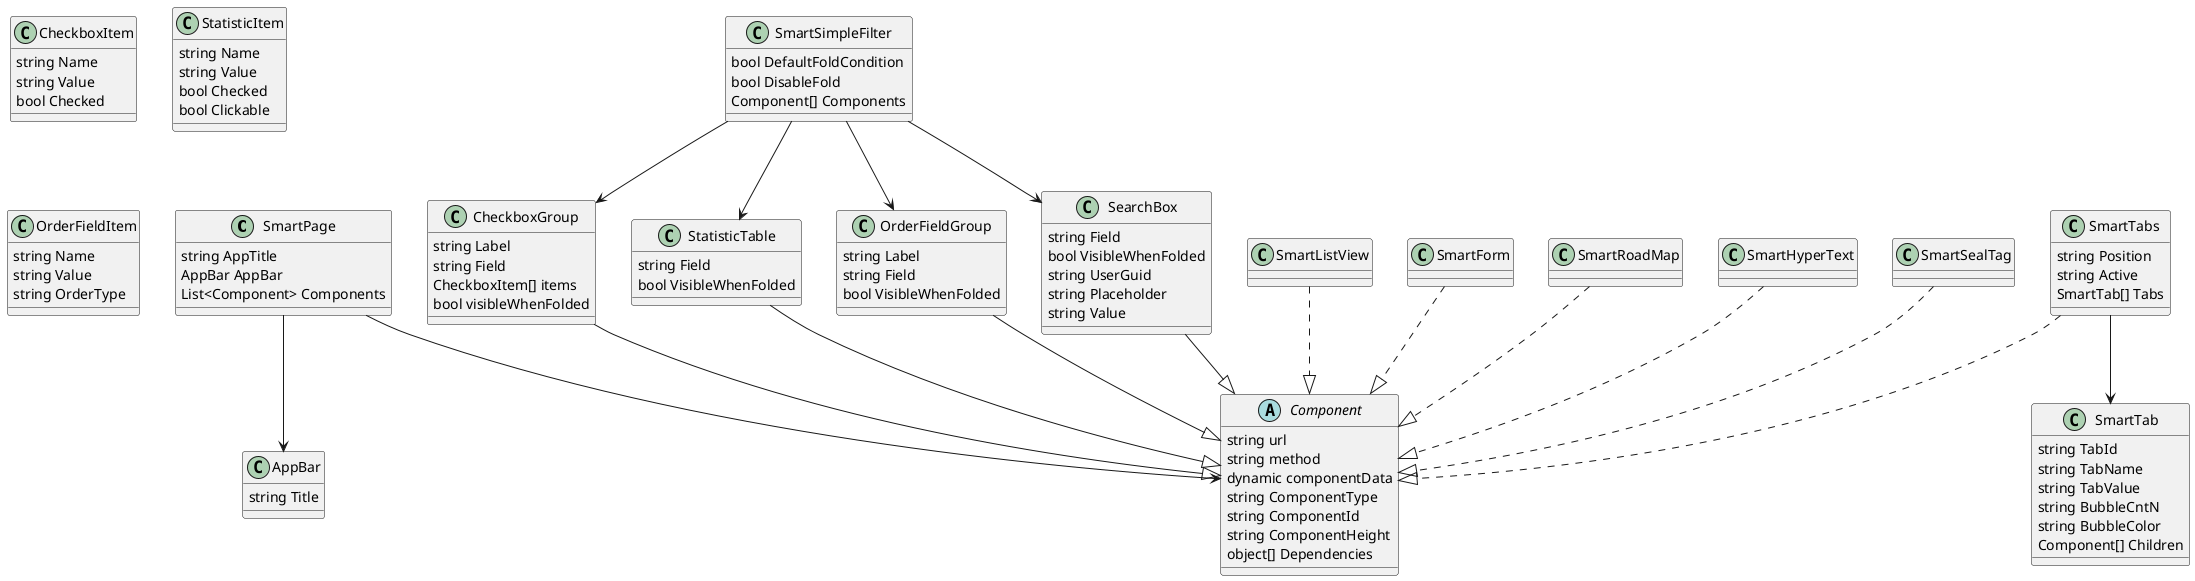 @startuml smart-model
' 页面基类
class SmartPage{
    string AppTitle
    AppBar AppBar
    List<Component> Components
}
' 应用栏
class AppBar{
    string Title
}
' 组件基类
abstract class Component{
    string url
    string method
    dynamic componentData
    string ComponentType
    string ComponentId
    string ComponentHeight
    object[] Dependencies
}
' 简单条件过滤
class SmartSimpleFilter{
    bool DefaultFoldCondition
    bool DisableFold
    Component[] Components
}
' 复选组件
class CheckboxGroup{
    string Label
    string Field
    CheckboxItem[] items
    bool visibleWhenFolded
}
class CheckboxItem{
    string Name
    string Value
    bool Checked
}
' 统计组件
class StatisticTable{
    string Field
    bool VisibleWhenFolded
}
class StatisticItem{
    string Name
    string Value
    bool Checked
    bool Clickable
}
' 排序组件
class OrderFieldGroup{
    string Label
    string Field
    bool VisibleWhenFolded
}
class OrderFieldItem{
    string Name
    string Value
    string OrderType
}
' 搜索组件
class SearchBox{
    string Field
    bool VisibleWhenFolded
    string UserGuid
    string Placeholder
    string Value
}
' Tabs（选项卡）
class SmartTabs{
    string Position
    string Active
    SmartTab[] Tabs
}
' Tab（选项卡子项）
class SmartTab{
    string TabId
    string TabName
    string TabValue
    string BubbleCntN
    string BubbleColor
    Component[] Children
}
' 滚动列表
class SmartListView
' 表单
class SmartForm
' 路线图
class SmartRoadMap
' 超文本
class SmartHyperText
' 印章标签
class SmartSealTag
' Type	              Symbol
' Extension|Generalization（扩展|泛化）	    <|--
' Realize（实现）	    <|..
' Composition（组合）	*--
' Aggregation（聚合）	o--
' Dependency（依赖）	..
' Association（关联）	--
' 类之间的关系
' Class01 <|-- Class02 01 继承 02
' Class03 *-- Class04 03 组合 04
' Class05 o-- Class06 05 聚合 06
' Class07 .. Class08 07 依赖 08
' Class09 -- Class10 09 关联 10
SmartPage --> Component
SmartPage --> AppBar

SmartTabs-->SmartTab

SmartListView..|>Component
SmartForm..|>Component
SmartTabs..|>Component
SmartRoadMap..|>Component
SmartHyperText..|>Component
SmartSealTag..|>Component

' 条件过滤组件关联子组件
SmartSimpleFilter --> CheckboxGroup
CheckboxGroup --|> Component
SmartSimpleFilter --> StatisticTable
StatisticTable --|> Component
SmartSimpleFilter --> OrderFieldGroup
OrderFieldGroup --|> Component
SmartSimpleFilter --> SearchBox
SearchBox --|> Component

@enduml